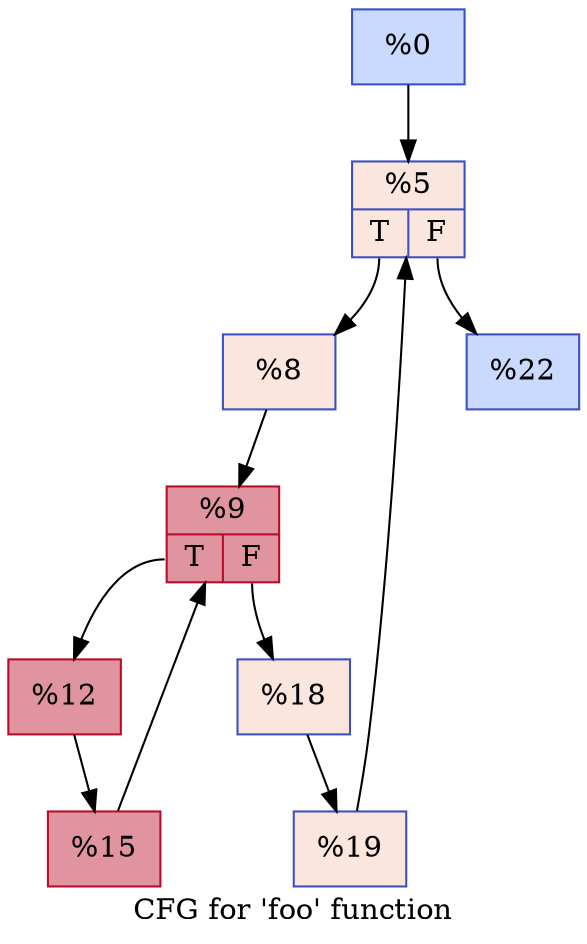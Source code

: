 digraph "CFG for 'foo' function" {
	label="CFG for 'foo' function";

	Node0x7ffff73ed4a0 [shape=record,color="#3d50c3ff", style=filled, fillcolor="#88abfd70",label="{%0}"];
	Node0x7ffff73ed4a0 -> Node0x7ffff73ed450;
	Node0x7ffff73ed450 [shape=record,color="#3d50c3ff", style=filled, fillcolor="#f3c7b170",label="{%5|{<s0>T|<s1>F}}"];
	Node0x7ffff73ed450:s0 -> Node0x7ffff73ed3b0;
	Node0x7ffff73ed450:s1 -> Node0x7ffff73ef850;
	Node0x7ffff73ed3b0 [shape=record,color="#3d50c3ff", style=filled, fillcolor="#f3c7b170",label="{%8}"];
	Node0x7ffff73ed3b0 -> Node0x7ffff73ed4f0;
	Node0x7ffff73ed4f0 [shape=record,color="#b70d28ff", style=filled, fillcolor="#b70d2870",label="{%9|{<s0>T|<s1>F}}"];
	Node0x7ffff73ed4f0:s0 -> Node0x7ffff73efaa0;
	Node0x7ffff73ed4f0:s1 -> Node0x7ffff73efaf0;
	Node0x7ffff73efaa0 [shape=record,color="#b70d28ff", style=filled, fillcolor="#b70d2870",label="{%12}"];
	Node0x7ffff73efaa0 -> Node0x7ffff73efdc0;
	Node0x7ffff73efdc0 [shape=record,color="#b70d28ff", style=filled, fillcolor="#b70d2870",label="{%15}"];
	Node0x7ffff73efdc0 -> Node0x7ffff73ed4f0;
	Node0x7ffff73efaf0 [shape=record,color="#3d50c3ff", style=filled, fillcolor="#f3c7b170",label="{%18}"];
	Node0x7ffff73efaf0 -> Node0x7ffff73f0cb0;
	Node0x7ffff73f0cb0 [shape=record,color="#3d50c3ff", style=filled, fillcolor="#f3c7b170",label="{%19}"];
	Node0x7ffff73f0cb0 -> Node0x7ffff73ed450;
	Node0x7ffff73ef850 [shape=record,color="#3d50c3ff", style=filled, fillcolor="#88abfd70",label="{%22}"];
}
